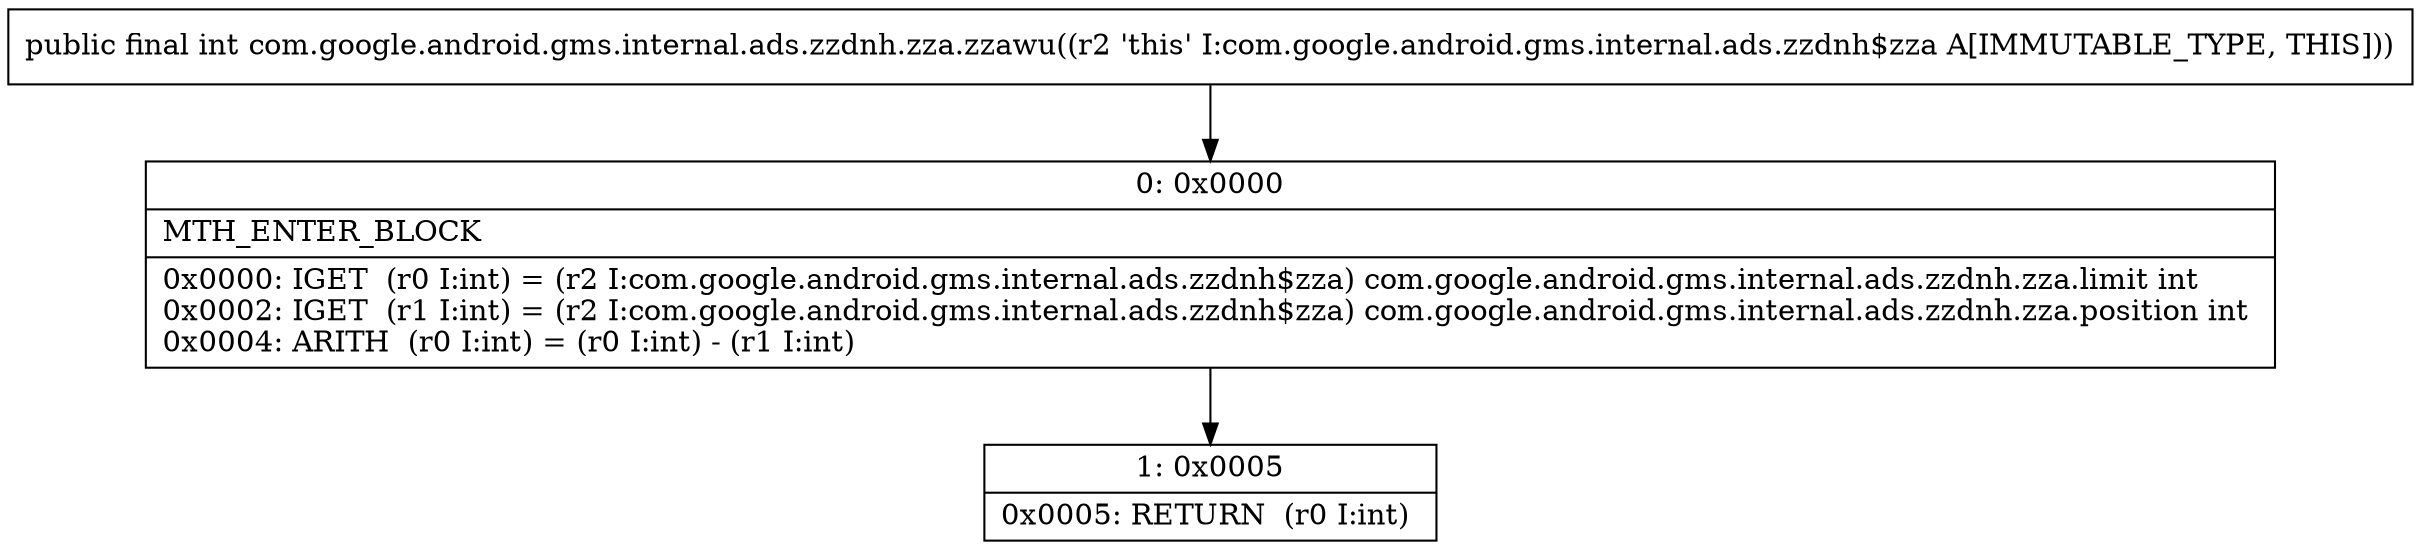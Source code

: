 digraph "CFG forcom.google.android.gms.internal.ads.zzdnh.zza.zzawu()I" {
Node_0 [shape=record,label="{0\:\ 0x0000|MTH_ENTER_BLOCK\l|0x0000: IGET  (r0 I:int) = (r2 I:com.google.android.gms.internal.ads.zzdnh$zza) com.google.android.gms.internal.ads.zzdnh.zza.limit int \l0x0002: IGET  (r1 I:int) = (r2 I:com.google.android.gms.internal.ads.zzdnh$zza) com.google.android.gms.internal.ads.zzdnh.zza.position int \l0x0004: ARITH  (r0 I:int) = (r0 I:int) \- (r1 I:int) \l}"];
Node_1 [shape=record,label="{1\:\ 0x0005|0x0005: RETURN  (r0 I:int) \l}"];
MethodNode[shape=record,label="{public final int com.google.android.gms.internal.ads.zzdnh.zza.zzawu((r2 'this' I:com.google.android.gms.internal.ads.zzdnh$zza A[IMMUTABLE_TYPE, THIS])) }"];
MethodNode -> Node_0;
Node_0 -> Node_1;
}

